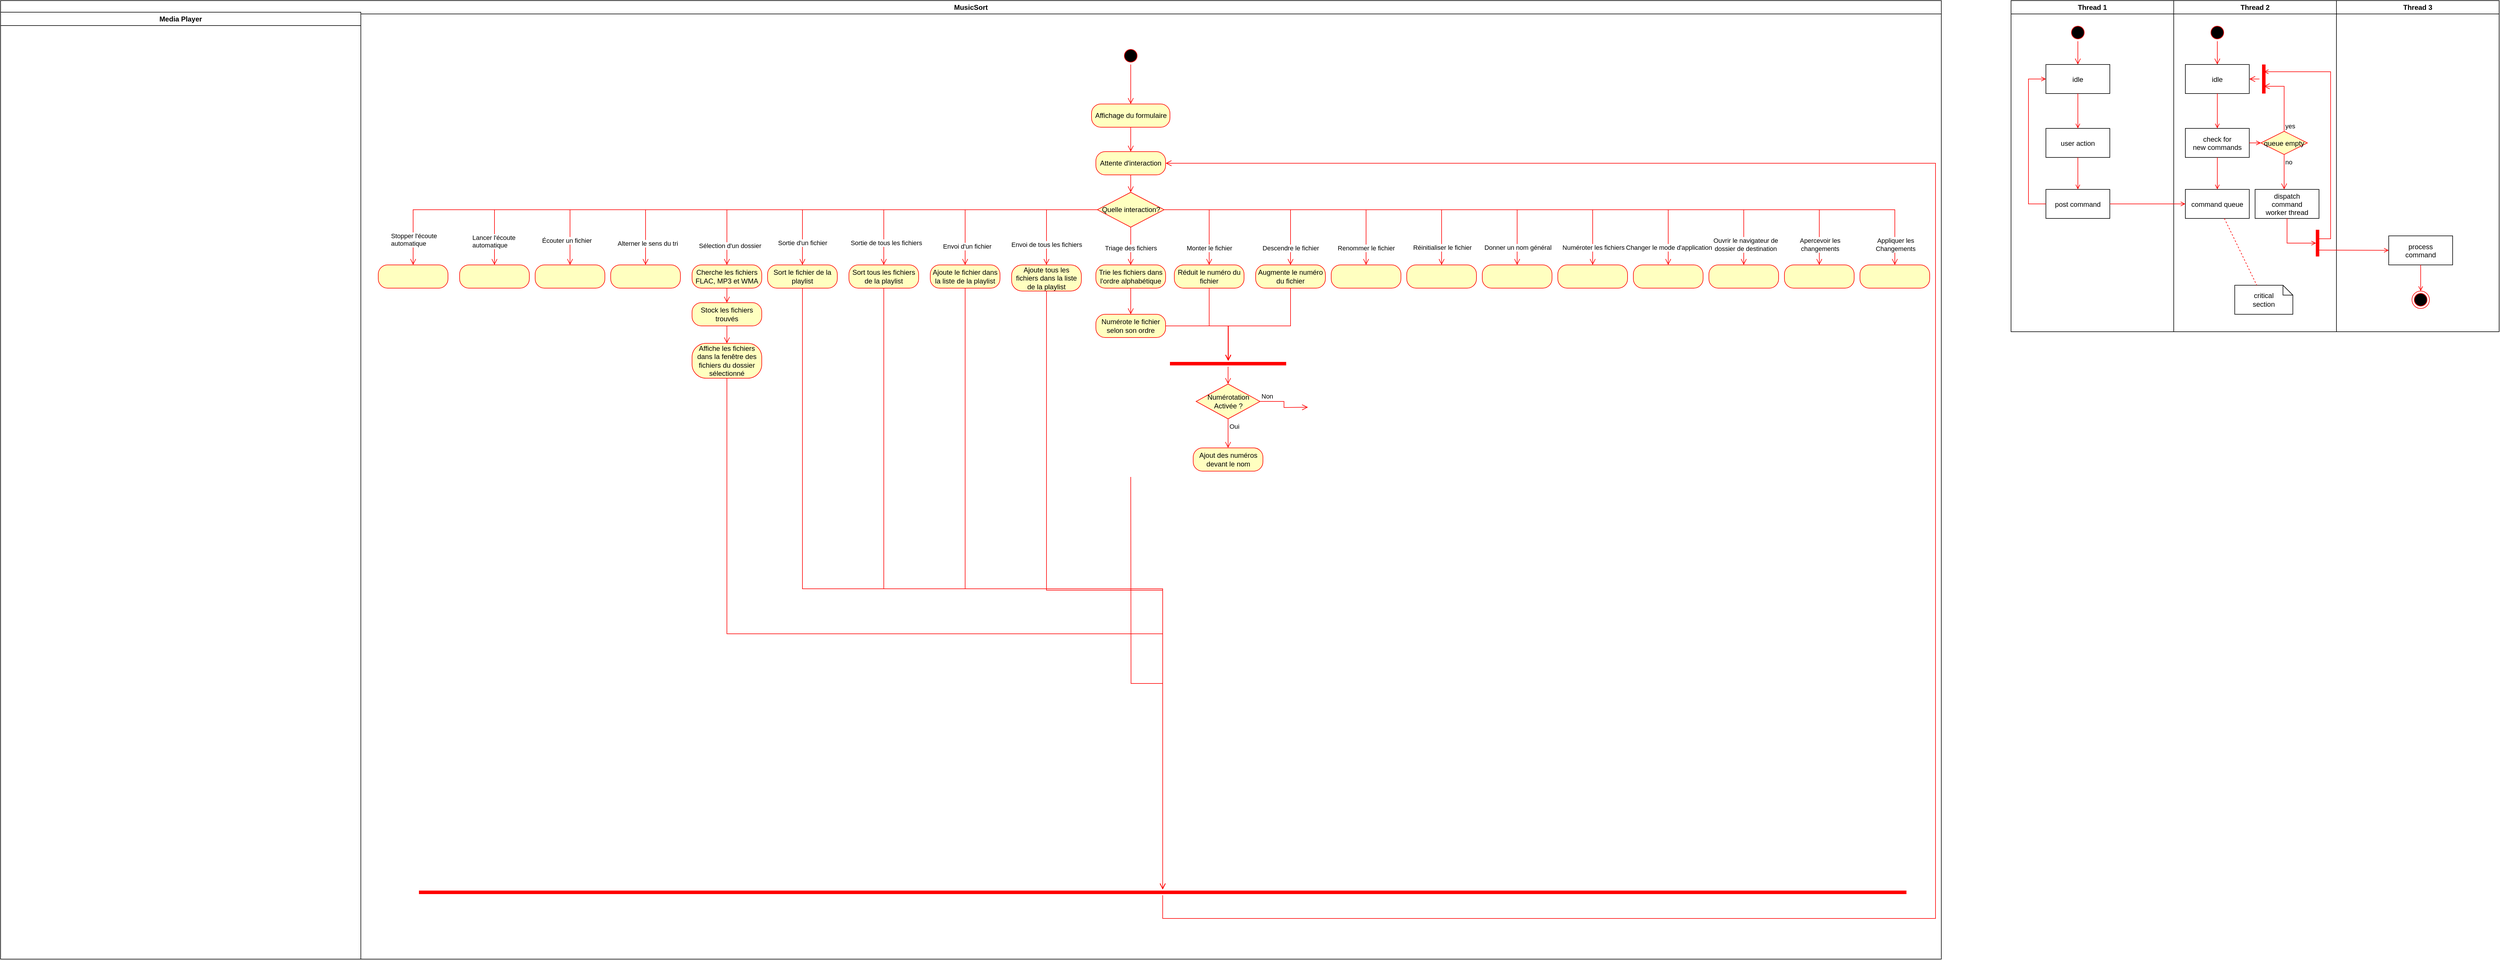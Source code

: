 <mxfile version="24.3.1" type="device">
  <diagram name="Page-1" id="e7e014a7-5840-1c2e-5031-d8a46d1fe8dd">
    <mxGraphModel dx="4840" dy="1220" grid="1" gridSize="10" guides="1" tooltips="1" connect="1" arrows="1" fold="1" page="1" pageScale="1" pageWidth="1169" pageHeight="826" background="none" math="0" shadow="0">
      <root>
        <mxCell id="0" />
        <mxCell id="1" parent="0" />
        <mxCell id="2" value="Thread 1" style="swimlane;whiteSpace=wrap" parent="1" vertex="1">
          <mxGeometry x="1180" y="150" width="280" height="570" as="geometry" />
        </mxCell>
        <mxCell id="5" value="" style="ellipse;shape=startState;fillColor=#000000;strokeColor=#ff0000;" parent="2" vertex="1">
          <mxGeometry x="100" y="40" width="30" height="30" as="geometry" />
        </mxCell>
        <mxCell id="6" value="" style="edgeStyle=elbowEdgeStyle;elbow=horizontal;verticalAlign=bottom;endArrow=open;endSize=8;strokeColor=#FF0000;endFill=1;rounded=0" parent="2" source="5" target="7" edge="1">
          <mxGeometry x="100" y="40" as="geometry">
            <mxPoint x="115" y="110" as="targetPoint" />
          </mxGeometry>
        </mxCell>
        <mxCell id="7" value="idle" style="" parent="2" vertex="1">
          <mxGeometry x="60" y="110" width="110" height="50" as="geometry" />
        </mxCell>
        <mxCell id="8" value="user action" style="" parent="2" vertex="1">
          <mxGeometry x="60" y="220" width="110" height="50" as="geometry" />
        </mxCell>
        <mxCell id="9" value="" style="endArrow=open;strokeColor=#FF0000;endFill=1;rounded=0" parent="2" source="7" target="8" edge="1">
          <mxGeometry relative="1" as="geometry" />
        </mxCell>
        <mxCell id="10" value="post command" style="" parent="2" vertex="1">
          <mxGeometry x="60" y="325" width="110" height="50" as="geometry" />
        </mxCell>
        <mxCell id="11" value="" style="endArrow=open;strokeColor=#FF0000;endFill=1;rounded=0" parent="2" source="8" target="10" edge="1">
          <mxGeometry relative="1" as="geometry" />
        </mxCell>
        <mxCell id="12" value="" style="edgeStyle=elbowEdgeStyle;elbow=horizontal;strokeColor=#FF0000;endArrow=open;endFill=1;rounded=0" parent="2" source="10" target="7" edge="1">
          <mxGeometry width="100" height="100" relative="1" as="geometry">
            <mxPoint x="160" y="290" as="sourcePoint" />
            <mxPoint x="260" y="190" as="targetPoint" />
            <Array as="points">
              <mxPoint x="30" y="250" />
            </Array>
          </mxGeometry>
        </mxCell>
        <mxCell id="3" value="Thread 2" style="swimlane;whiteSpace=wrap" parent="1" vertex="1">
          <mxGeometry x="1460" y="150" width="280" height="570" as="geometry" />
        </mxCell>
        <mxCell id="13" value="" style="ellipse;shape=startState;fillColor=#000000;strokeColor=#ff0000;" parent="3" vertex="1">
          <mxGeometry x="60" y="40" width="30" height="30" as="geometry" />
        </mxCell>
        <mxCell id="14" value="" style="edgeStyle=elbowEdgeStyle;elbow=horizontal;verticalAlign=bottom;endArrow=open;endSize=8;strokeColor=#FF0000;endFill=1;rounded=0" parent="3" source="13" target="15" edge="1">
          <mxGeometry x="40" y="20" as="geometry">
            <mxPoint x="55" y="90" as="targetPoint" />
          </mxGeometry>
        </mxCell>
        <mxCell id="15" value="idle" style="" parent="3" vertex="1">
          <mxGeometry x="20" y="110" width="110" height="50" as="geometry" />
        </mxCell>
        <mxCell id="16" value="check for &#xa;new commands" style="" parent="3" vertex="1">
          <mxGeometry x="20" y="220" width="110" height="50" as="geometry" />
        </mxCell>
        <mxCell id="17" value="" style="endArrow=open;strokeColor=#FF0000;endFill=1;rounded=0" parent="3" source="15" target="16" edge="1">
          <mxGeometry relative="1" as="geometry" />
        </mxCell>
        <mxCell id="18" value="command queue" style="" parent="3" vertex="1">
          <mxGeometry x="20" y="325" width="110" height="50" as="geometry" />
        </mxCell>
        <mxCell id="19" value="" style="endArrow=open;strokeColor=#FF0000;endFill=1;rounded=0" parent="3" source="16" target="18" edge="1">
          <mxGeometry relative="1" as="geometry" />
        </mxCell>
        <mxCell id="21" value="queue empty" style="rhombus;fillColor=#ffffc0;strokeColor=#ff0000;" parent="3" vertex="1">
          <mxGeometry x="150" y="225" width="80" height="40" as="geometry" />
        </mxCell>
        <mxCell id="22" value="yes" style="edgeStyle=elbowEdgeStyle;elbow=horizontal;align=left;verticalAlign=bottom;endArrow=open;endSize=8;strokeColor=#FF0000;exitX=0.5;exitY=0;endFill=1;rounded=0;entryX=0.75;entryY=0.5;entryPerimeter=0" parent="3" source="21" target="25" edge="1">
          <mxGeometry x="-1" relative="1" as="geometry">
            <mxPoint x="160" y="150" as="targetPoint" />
            <Array as="points">
              <mxPoint x="190" y="180" />
            </Array>
          </mxGeometry>
        </mxCell>
        <mxCell id="23" value="no" style="edgeStyle=elbowEdgeStyle;elbow=horizontal;align=left;verticalAlign=top;endArrow=open;endSize=8;strokeColor=#FF0000;endFill=1;rounded=0" parent="3" source="21" target="30" edge="1">
          <mxGeometry x="-1" relative="1" as="geometry">
            <mxPoint x="190" y="305" as="targetPoint" />
          </mxGeometry>
        </mxCell>
        <mxCell id="24" value="" style="endArrow=open;strokeColor=#FF0000;endFill=1;rounded=0" parent="3" source="16" target="21" edge="1">
          <mxGeometry relative="1" as="geometry" />
        </mxCell>
        <mxCell id="25" value="" style="shape=line;strokeWidth=6;strokeColor=#ff0000;rotation=90" parent="3" vertex="1">
          <mxGeometry x="130" y="127.5" width="50" height="15" as="geometry" />
        </mxCell>
        <mxCell id="26" value="" style="edgeStyle=elbowEdgeStyle;elbow=horizontal;verticalAlign=bottom;endArrow=open;endSize=8;strokeColor=#FF0000;endFill=1;rounded=0" parent="3" source="25" target="15" edge="1">
          <mxGeometry x="130" y="90" as="geometry">
            <mxPoint x="230" y="140" as="targetPoint" />
          </mxGeometry>
        </mxCell>
        <mxCell id="30" value="dispatch&#xa;command&#xa;worker thread" style="" parent="3" vertex="1">
          <mxGeometry x="140" y="325" width="110" height="50" as="geometry" />
        </mxCell>
        <mxCell id="31" value="critical&#xa;section" style="shape=note;whiteSpace=wrap;size=17" parent="3" vertex="1">
          <mxGeometry x="105" y="490" width="100" height="50" as="geometry" />
        </mxCell>
        <mxCell id="32" value="" style="endArrow=none;strokeColor=#FF0000;endFill=0;rounded=0;dashed=1" parent="3" source="18" target="31" edge="1">
          <mxGeometry relative="1" as="geometry" />
        </mxCell>
        <mxCell id="34" value="" style="whiteSpace=wrap;strokeColor=#FF0000;fillColor=#FF0000" parent="3" vertex="1">
          <mxGeometry x="245" y="395" width="5" height="45" as="geometry" />
        </mxCell>
        <mxCell id="41" value="" style="edgeStyle=elbowEdgeStyle;elbow=horizontal;entryX=0;entryY=0.5;strokeColor=#FF0000;endArrow=open;endFill=1;rounded=0" parent="3" source="30" target="34" edge="1">
          <mxGeometry width="100" height="100" relative="1" as="geometry">
            <mxPoint x="60" y="480" as="sourcePoint" />
            <mxPoint x="160" y="380" as="targetPoint" />
            <Array as="points">
              <mxPoint x="195" y="400" />
            </Array>
          </mxGeometry>
        </mxCell>
        <mxCell id="4" value="Thread 3" style="swimlane;whiteSpace=wrap" parent="1" vertex="1">
          <mxGeometry x="1740" y="150" width="280" height="570" as="geometry" />
        </mxCell>
        <mxCell id="33" value="process&#xa;command" style="" parent="4" vertex="1">
          <mxGeometry x="90" y="405" width="110" height="50" as="geometry" />
        </mxCell>
        <mxCell id="35" value="" style="edgeStyle=elbowEdgeStyle;elbow=horizontal;strokeColor=#FF0000;endArrow=open;endFill=1;rounded=0;entryX=0.25;entryY=0.5;entryPerimeter=0" parent="4" target="25" edge="1">
          <mxGeometry width="100" height="100" relative="1" as="geometry">
            <mxPoint x="-30" y="410" as="sourcePoint" />
            <mxPoint x="-120" y="120" as="targetPoint" />
            <Array as="points">
              <mxPoint x="-10" y="135" />
            </Array>
          </mxGeometry>
        </mxCell>
        <mxCell id="37" value="" style="edgeStyle=none;strokeColor=#FF0000;endArrow=open;endFill=1;rounded=0" parent="4" target="33" edge="1">
          <mxGeometry width="100" height="100" relative="1" as="geometry">
            <mxPoint x="-30" y="429.5" as="sourcePoint" />
            <mxPoint x="90" y="429.5" as="targetPoint" />
          </mxGeometry>
        </mxCell>
        <mxCell id="38" value="" style="ellipse;shape=endState;fillColor=#000000;strokeColor=#ff0000" parent="4" vertex="1">
          <mxGeometry x="130" y="500" width="30" height="30" as="geometry" />
        </mxCell>
        <mxCell id="39" value="" style="endArrow=open;strokeColor=#FF0000;endFill=1;rounded=0" parent="4" source="33" target="38" edge="1">
          <mxGeometry relative="1" as="geometry" />
        </mxCell>
        <mxCell id="20" value="" style="endArrow=open;strokeColor=#FF0000;endFill=1;rounded=0" parent="1" source="10" target="18" edge="1">
          <mxGeometry relative="1" as="geometry" />
        </mxCell>
        <mxCell id="PYUmpYUv4_E2ZVU_wRD6-41" value="MusicSort" style="swimlane;whiteSpace=wrap;html=1;" vertex="1" parent="1">
          <mxGeometry x="-2280" y="150" width="3340" height="1650" as="geometry" />
        </mxCell>
        <mxCell id="PYUmpYUv4_E2ZVU_wRD6-48" value="" style="ellipse;html=1;shape=startState;fillColor=#000000;strokeColor=#ff0000;" vertex="1" parent="PYUmpYUv4_E2ZVU_wRD6-41">
          <mxGeometry x="1930" y="80" width="30" height="30" as="geometry" />
        </mxCell>
        <mxCell id="PYUmpYUv4_E2ZVU_wRD6-49" value="" style="edgeStyle=orthogonalEdgeStyle;html=1;verticalAlign=bottom;endArrow=open;endSize=8;strokeColor=#ff0000;rounded=0;" edge="1" source="PYUmpYUv4_E2ZVU_wRD6-48" parent="PYUmpYUv4_E2ZVU_wRD6-41" target="PYUmpYUv4_E2ZVU_wRD6-50">
          <mxGeometry relative="1" as="geometry">
            <mxPoint x="1905" y="193" as="targetPoint" />
          </mxGeometry>
        </mxCell>
        <mxCell id="PYUmpYUv4_E2ZVU_wRD6-50" value="&lt;span style=&quot;text-wrap: nowrap;&quot;&gt;Affichage du formulaire&lt;/span&gt;" style="rounded=1;whiteSpace=wrap;html=1;arcSize=40;fontColor=#000000;fillColor=#ffffc0;strokeColor=#ff0000;" vertex="1" parent="PYUmpYUv4_E2ZVU_wRD6-41">
          <mxGeometry x="1877.5" y="178" width="135" height="40" as="geometry" />
        </mxCell>
        <mxCell id="PYUmpYUv4_E2ZVU_wRD6-51" value="" style="edgeStyle=orthogonalEdgeStyle;html=1;verticalAlign=bottom;endArrow=open;endSize=8;strokeColor=#ff0000;rounded=0;" edge="1" source="PYUmpYUv4_E2ZVU_wRD6-50" parent="PYUmpYUv4_E2ZVU_wRD6-41" target="PYUmpYUv4_E2ZVU_wRD6-54">
          <mxGeometry relative="1" as="geometry">
            <mxPoint x="1945" y="278" as="targetPoint" />
          </mxGeometry>
        </mxCell>
        <mxCell id="PYUmpYUv4_E2ZVU_wRD6-54" value="Attente d&#39;interaction" style="rounded=1;whiteSpace=wrap;html=1;arcSize=40;fontColor=#000000;fillColor=#ffffc0;strokeColor=#ff0000;" vertex="1" parent="PYUmpYUv4_E2ZVU_wRD6-41">
          <mxGeometry x="1885" y="260" width="120" height="40" as="geometry" />
        </mxCell>
        <mxCell id="PYUmpYUv4_E2ZVU_wRD6-56" value="Cherche les fichiers&lt;div&gt;FLAC, MP3 et WMA&lt;/div&gt;" style="rounded=1;whiteSpace=wrap;html=1;arcSize=40;fontColor=#000000;fillColor=#ffffc0;strokeColor=#ff0000;" vertex="1" parent="PYUmpYUv4_E2ZVU_wRD6-41">
          <mxGeometry x="1190" y="455" width="120" height="40" as="geometry" />
        </mxCell>
        <mxCell id="PYUmpYUv4_E2ZVU_wRD6-57" value="" style="edgeStyle=orthogonalEdgeStyle;html=1;verticalAlign=bottom;endArrow=open;endSize=8;strokeColor=#ff0000;rounded=0;" edge="1" source="PYUmpYUv4_E2ZVU_wRD6-56" parent="PYUmpYUv4_E2ZVU_wRD6-41" target="PYUmpYUv4_E2ZVU_wRD6-121">
          <mxGeometry relative="1" as="geometry">
            <mxPoint x="1250" y="555" as="targetPoint" />
          </mxGeometry>
        </mxCell>
        <mxCell id="PYUmpYUv4_E2ZVU_wRD6-58" value="Ajoute le fichier dans la liste de la playlist" style="rounded=1;whiteSpace=wrap;html=1;arcSize=40;fontColor=#000000;fillColor=#ffffc0;strokeColor=#ff0000;" vertex="1" parent="PYUmpYUv4_E2ZVU_wRD6-41">
          <mxGeometry x="1600" y="455" width="120" height="40" as="geometry" />
        </mxCell>
        <mxCell id="PYUmpYUv4_E2ZVU_wRD6-59" value="" style="edgeStyle=orthogonalEdgeStyle;html=1;verticalAlign=bottom;endArrow=open;endSize=8;strokeColor=#ff0000;rounded=0;" edge="1" source="PYUmpYUv4_E2ZVU_wRD6-58" parent="PYUmpYUv4_E2ZVU_wRD6-41" target="PYUmpYUv4_E2ZVU_wRD6-119">
          <mxGeometry relative="1" as="geometry">
            <mxPoint x="1390" y="555" as="targetPoint" />
          </mxGeometry>
        </mxCell>
        <mxCell id="PYUmpYUv4_E2ZVU_wRD6-61" value="Ajoute tous les fichiers dans la liste de la playlist" style="rounded=1;whiteSpace=wrap;html=1;arcSize=40;fontColor=#000000;fillColor=#ffffc0;strokeColor=#ff0000;" vertex="1" parent="PYUmpYUv4_E2ZVU_wRD6-41">
          <mxGeometry x="1740" y="455" width="120" height="45" as="geometry" />
        </mxCell>
        <mxCell id="PYUmpYUv4_E2ZVU_wRD6-62" value="Quelle interaction?" style="rhombus;whiteSpace=wrap;html=1;fontColor=#000000;fillColor=#ffffc0;strokeColor=#ff0000;" vertex="1" parent="PYUmpYUv4_E2ZVU_wRD6-41">
          <mxGeometry x="1887.5" y="330" width="115" height="60" as="geometry" />
        </mxCell>
        <mxCell id="PYUmpYUv4_E2ZVU_wRD6-63" value="Sélection d&#39;un dossier" style="edgeStyle=orthogonalEdgeStyle;html=1;align=left;verticalAlign=bottom;endArrow=open;endSize=8;strokeColor=#ff0000;rounded=0;" edge="1" source="PYUmpYUv4_E2ZVU_wRD6-62" parent="PYUmpYUv4_E2ZVU_wRD6-41" target="PYUmpYUv4_E2ZVU_wRD6-56">
          <mxGeometry x="0.932" y="-50" relative="1" as="geometry">
            <mxPoint x="2080" y="333" as="targetPoint" />
            <mxPoint y="1" as="offset" />
          </mxGeometry>
        </mxCell>
        <mxCell id="PYUmpYUv4_E2ZVU_wRD6-64" value="" style="edgeStyle=orthogonalEdgeStyle;html=1;align=left;verticalAlign=top;endArrow=open;endSize=8;strokeColor=#ff0000;rounded=0;" edge="1" source="PYUmpYUv4_E2ZVU_wRD6-62" parent="PYUmpYUv4_E2ZVU_wRD6-41" target="PYUmpYUv4_E2ZVU_wRD6-69">
          <mxGeometry x="-1" relative="1" as="geometry">
            <mxPoint x="1945" y="460" as="targetPoint" />
          </mxGeometry>
        </mxCell>
        <mxCell id="PYUmpYUv4_E2ZVU_wRD6-70" value="Sortie d&#39;un fichier" style="edgeLabel;html=1;align=center;verticalAlign=middle;resizable=0;points=[];" vertex="1" connectable="0" parent="PYUmpYUv4_E2ZVU_wRD6-64">
          <mxGeometry x="0.577" y="-1" relative="1" as="geometry">
            <mxPoint x="-33" y="58" as="offset" />
          </mxGeometry>
        </mxCell>
        <mxCell id="PYUmpYUv4_E2ZVU_wRD6-65" value="" style="edgeStyle=orthogonalEdgeStyle;html=1;verticalAlign=bottom;endArrow=open;endSize=8;strokeColor=#ff0000;rounded=0;" edge="1" parent="PYUmpYUv4_E2ZVU_wRD6-41" source="PYUmpYUv4_E2ZVU_wRD6-54" target="PYUmpYUv4_E2ZVU_wRD6-62">
          <mxGeometry relative="1" as="geometry">
            <mxPoint x="1400" y="465" as="targetPoint" />
            <mxPoint x="1895" y="290" as="sourcePoint" />
          </mxGeometry>
        </mxCell>
        <mxCell id="PYUmpYUv4_E2ZVU_wRD6-66" value="Envoi d&#39;un fichier" style="edgeStyle=orthogonalEdgeStyle;html=1;align=left;verticalAlign=top;endArrow=open;endSize=8;strokeColor=#ff0000;rounded=0;" edge="1" parent="PYUmpYUv4_E2ZVU_wRD6-41" source="PYUmpYUv4_E2ZVU_wRD6-62" target="PYUmpYUv4_E2ZVU_wRD6-58">
          <mxGeometry x="0.721" y="-40" relative="1" as="geometry">
            <mxPoint x="1890" y="500" as="targetPoint" />
            <mxPoint x="1955" y="400" as="sourcePoint" />
            <mxPoint as="offset" />
          </mxGeometry>
        </mxCell>
        <mxCell id="PYUmpYUv4_E2ZVU_wRD6-67" value="" style="edgeStyle=orthogonalEdgeStyle;html=1;align=left;verticalAlign=top;endArrow=open;endSize=8;strokeColor=#ff0000;rounded=0;" edge="1" parent="PYUmpYUv4_E2ZVU_wRD6-41" source="PYUmpYUv4_E2ZVU_wRD6-62" target="PYUmpYUv4_E2ZVU_wRD6-61">
          <mxGeometry x="-1" relative="1" as="geometry">
            <mxPoint x="1955" y="470" as="targetPoint" />
            <mxPoint x="1955" y="400" as="sourcePoint" />
          </mxGeometry>
        </mxCell>
        <mxCell id="PYUmpYUv4_E2ZVU_wRD6-68" value="Envoi de tous les fichiers" style="edgeLabel;html=1;align=center;verticalAlign=middle;resizable=0;points=[];" vertex="1" connectable="0" parent="PYUmpYUv4_E2ZVU_wRD6-67">
          <mxGeometry x="0.715" y="-2" relative="1" as="geometry">
            <mxPoint x="2" y="-9" as="offset" />
          </mxGeometry>
        </mxCell>
        <mxCell id="PYUmpYUv4_E2ZVU_wRD6-69" value="Sort le fichier de la playlist" style="rounded=1;whiteSpace=wrap;html=1;arcSize=40;fontColor=#000000;fillColor=#ffffc0;strokeColor=#ff0000;" vertex="1" parent="PYUmpYUv4_E2ZVU_wRD6-41">
          <mxGeometry x="1320" y="455" width="120" height="40" as="geometry" />
        </mxCell>
        <mxCell id="PYUmpYUv4_E2ZVU_wRD6-74" value="Sort tous les fichiers de la playlist" style="rounded=1;whiteSpace=wrap;html=1;arcSize=40;fontColor=#000000;fillColor=#ffffc0;strokeColor=#ff0000;" vertex="1" parent="PYUmpYUv4_E2ZVU_wRD6-41">
          <mxGeometry x="1460" y="455" width="120" height="40" as="geometry" />
        </mxCell>
        <mxCell id="PYUmpYUv4_E2ZVU_wRD6-75" value="" style="edgeStyle=orthogonalEdgeStyle;html=1;align=left;verticalAlign=top;endArrow=open;endSize=8;strokeColor=#ff0000;rounded=0;" edge="1" parent="PYUmpYUv4_E2ZVU_wRD6-41" source="PYUmpYUv4_E2ZVU_wRD6-62" target="PYUmpYUv4_E2ZVU_wRD6-74">
          <mxGeometry x="-1" relative="1" as="geometry">
            <mxPoint x="1690" y="465" as="targetPoint" />
            <mxPoint x="1898" y="370" as="sourcePoint" />
          </mxGeometry>
        </mxCell>
        <mxCell id="PYUmpYUv4_E2ZVU_wRD6-76" value="Sortie de tous les fichiers" style="edgeLabel;html=1;align=center;verticalAlign=middle;resizable=0;points=[];" vertex="1" connectable="0" parent="PYUmpYUv4_E2ZVU_wRD6-75">
          <mxGeometry x="0.577" y="-1" relative="1" as="geometry">
            <mxPoint x="1" y="58" as="offset" />
          </mxGeometry>
        </mxCell>
        <mxCell id="PYUmpYUv4_E2ZVU_wRD6-77" value="Trie les fichiers dans l&#39;ordre alphabétique" style="rounded=1;whiteSpace=wrap;html=1;arcSize=40;fontColor=#000000;fillColor=#ffffc0;strokeColor=#ff0000;" vertex="1" parent="PYUmpYUv4_E2ZVU_wRD6-41">
          <mxGeometry x="1885" y="455" width="120" height="40" as="geometry" />
        </mxCell>
        <mxCell id="PYUmpYUv4_E2ZVU_wRD6-78" value="" style="edgeStyle=orthogonalEdgeStyle;html=1;align=left;verticalAlign=top;endArrow=open;endSize=8;strokeColor=#ff0000;rounded=0;" edge="1" parent="PYUmpYUv4_E2ZVU_wRD6-41" source="PYUmpYUv4_E2ZVU_wRD6-62" target="PYUmpYUv4_E2ZVU_wRD6-77">
          <mxGeometry x="-1" relative="1" as="geometry">
            <mxPoint x="1828" y="465" as="targetPoint" />
            <mxPoint x="1898" y="370" as="sourcePoint" />
          </mxGeometry>
        </mxCell>
        <mxCell id="PYUmpYUv4_E2ZVU_wRD6-79" value="Triage des fichiers" style="edgeLabel;html=1;align=center;verticalAlign=middle;resizable=0;points=[];" vertex="1" connectable="0" parent="PYUmpYUv4_E2ZVU_wRD6-78">
          <mxGeometry x="0.577" y="-1" relative="1" as="geometry">
            <mxPoint x="1" y="-16" as="offset" />
          </mxGeometry>
        </mxCell>
        <mxCell id="PYUmpYUv4_E2ZVU_wRD6-80" value="Réduit le numéro du fichier" style="rounded=1;whiteSpace=wrap;html=1;arcSize=40;fontColor=#000000;fillColor=#ffffc0;strokeColor=#ff0000;" vertex="1" parent="PYUmpYUv4_E2ZVU_wRD6-41">
          <mxGeometry x="2020" y="455" width="120" height="40" as="geometry" />
        </mxCell>
        <mxCell id="PYUmpYUv4_E2ZVU_wRD6-81" value="" style="edgeStyle=orthogonalEdgeStyle;html=1;align=left;verticalAlign=top;endArrow=open;endSize=8;strokeColor=#ff0000;rounded=0;" edge="1" parent="PYUmpYUv4_E2ZVU_wRD6-41" source="PYUmpYUv4_E2ZVU_wRD6-62" target="PYUmpYUv4_E2ZVU_wRD6-80">
          <mxGeometry x="-1" relative="1" as="geometry">
            <mxPoint x="1955" y="465" as="targetPoint" />
            <mxPoint x="1955" y="400" as="sourcePoint" />
          </mxGeometry>
        </mxCell>
        <mxCell id="PYUmpYUv4_E2ZVU_wRD6-82" value="Monter le fichier" style="edgeLabel;html=1;align=center;verticalAlign=middle;resizable=0;points=[];" vertex="1" connectable="0" parent="PYUmpYUv4_E2ZVU_wRD6-81">
          <mxGeometry x="0.577" y="-1" relative="1" as="geometry">
            <mxPoint x="1" y="7" as="offset" />
          </mxGeometry>
        </mxCell>
        <mxCell id="PYUmpYUv4_E2ZVU_wRD6-83" value="Augmente le numéro du fichier" style="rounded=1;whiteSpace=wrap;html=1;arcSize=40;fontColor=#000000;fillColor=#ffffc0;strokeColor=#ff0000;" vertex="1" parent="PYUmpYUv4_E2ZVU_wRD6-41">
          <mxGeometry x="2160" y="455" width="120" height="40" as="geometry" />
        </mxCell>
        <mxCell id="PYUmpYUv4_E2ZVU_wRD6-84" value="" style="edgeStyle=orthogonalEdgeStyle;html=1;align=left;verticalAlign=top;endArrow=open;endSize=8;strokeColor=#ff0000;rounded=0;" edge="1" parent="PYUmpYUv4_E2ZVU_wRD6-41" source="PYUmpYUv4_E2ZVU_wRD6-62" target="PYUmpYUv4_E2ZVU_wRD6-83">
          <mxGeometry x="-1" relative="1" as="geometry">
            <mxPoint x="2090" y="465" as="targetPoint" />
            <mxPoint x="2013" y="370" as="sourcePoint" />
          </mxGeometry>
        </mxCell>
        <mxCell id="PYUmpYUv4_E2ZVU_wRD6-85" value="Descendre le fichier" style="edgeLabel;html=1;align=center;verticalAlign=middle;resizable=0;points=[];" vertex="1" connectable="0" parent="PYUmpYUv4_E2ZVU_wRD6-84">
          <mxGeometry x="0.577" y="-1" relative="1" as="geometry">
            <mxPoint x="1" y="37" as="offset" />
          </mxGeometry>
        </mxCell>
        <mxCell id="PYUmpYUv4_E2ZVU_wRD6-86" value="" style="rounded=1;whiteSpace=wrap;html=1;arcSize=40;fontColor=#000000;fillColor=#ffffc0;strokeColor=#ff0000;" vertex="1" parent="PYUmpYUv4_E2ZVU_wRD6-41">
          <mxGeometry x="2290" y="455" width="120" height="40" as="geometry" />
        </mxCell>
        <mxCell id="PYUmpYUv4_E2ZVU_wRD6-87" value="" style="edgeStyle=orthogonalEdgeStyle;html=1;align=left;verticalAlign=top;endArrow=open;endSize=8;strokeColor=#ff0000;rounded=0;" edge="1" parent="PYUmpYUv4_E2ZVU_wRD6-41" source="PYUmpYUv4_E2ZVU_wRD6-62" target="PYUmpYUv4_E2ZVU_wRD6-86">
          <mxGeometry x="-1" relative="1" as="geometry">
            <mxPoint x="2230" y="465" as="targetPoint" />
            <mxPoint x="2013" y="370" as="sourcePoint" />
          </mxGeometry>
        </mxCell>
        <mxCell id="PYUmpYUv4_E2ZVU_wRD6-88" value="Renommer le fichier" style="edgeLabel;html=1;align=center;verticalAlign=middle;resizable=0;points=[];" vertex="1" connectable="0" parent="PYUmpYUv4_E2ZVU_wRD6-87">
          <mxGeometry x="0.577" y="-1" relative="1" as="geometry">
            <mxPoint x="1" y="64" as="offset" />
          </mxGeometry>
        </mxCell>
        <mxCell id="PYUmpYUv4_E2ZVU_wRD6-89" value="" style="rounded=1;whiteSpace=wrap;html=1;arcSize=40;fontColor=#000000;fillColor=#ffffc0;strokeColor=#ff0000;" vertex="1" parent="PYUmpYUv4_E2ZVU_wRD6-41">
          <mxGeometry x="2420" y="455" width="120" height="40" as="geometry" />
        </mxCell>
        <mxCell id="PYUmpYUv4_E2ZVU_wRD6-90" value="" style="edgeStyle=orthogonalEdgeStyle;html=1;align=left;verticalAlign=top;endArrow=open;endSize=8;strokeColor=#ff0000;rounded=0;" edge="1" parent="PYUmpYUv4_E2ZVU_wRD6-41" source="PYUmpYUv4_E2ZVU_wRD6-62" target="PYUmpYUv4_E2ZVU_wRD6-89">
          <mxGeometry x="-1" relative="1" as="geometry">
            <mxPoint x="2360" y="465" as="targetPoint" />
            <mxPoint x="2013" y="370" as="sourcePoint" />
          </mxGeometry>
        </mxCell>
        <mxCell id="PYUmpYUv4_E2ZVU_wRD6-91" value="Réinitialiser le fichier" style="edgeLabel;html=1;align=center;verticalAlign=middle;resizable=0;points=[];" vertex="1" connectable="0" parent="PYUmpYUv4_E2ZVU_wRD6-90">
          <mxGeometry x="0.577" y="-1" relative="1" as="geometry">
            <mxPoint x="27" y="64" as="offset" />
          </mxGeometry>
        </mxCell>
        <mxCell id="PYUmpYUv4_E2ZVU_wRD6-92" value="" style="rounded=1;whiteSpace=wrap;html=1;arcSize=40;fontColor=#000000;fillColor=#ffffc0;strokeColor=#ff0000;" vertex="1" parent="PYUmpYUv4_E2ZVU_wRD6-41">
          <mxGeometry x="2550" y="455" width="120" height="40" as="geometry" />
        </mxCell>
        <mxCell id="PYUmpYUv4_E2ZVU_wRD6-93" value="" style="edgeStyle=orthogonalEdgeStyle;html=1;align=left;verticalAlign=top;endArrow=open;endSize=8;strokeColor=#ff0000;rounded=0;" edge="1" parent="PYUmpYUv4_E2ZVU_wRD6-41" source="PYUmpYUv4_E2ZVU_wRD6-62" target="PYUmpYUv4_E2ZVU_wRD6-92">
          <mxGeometry x="-1" relative="1" as="geometry">
            <mxPoint x="2490" y="465" as="targetPoint" />
            <mxPoint x="2013" y="370" as="sourcePoint" />
          </mxGeometry>
        </mxCell>
        <mxCell id="PYUmpYUv4_E2ZVU_wRD6-94" value="Donner un nom général" style="edgeLabel;html=1;align=center;verticalAlign=middle;resizable=0;points=[];" vertex="1" connectable="0" parent="PYUmpYUv4_E2ZVU_wRD6-93">
          <mxGeometry x="0.577" y="-1" relative="1" as="geometry">
            <mxPoint x="54" y="64" as="offset" />
          </mxGeometry>
        </mxCell>
        <mxCell id="PYUmpYUv4_E2ZVU_wRD6-95" value="" style="rounded=1;whiteSpace=wrap;html=1;arcSize=40;fontColor=#000000;fillColor=#ffffc0;strokeColor=#ff0000;" vertex="1" parent="PYUmpYUv4_E2ZVU_wRD6-41">
          <mxGeometry x="2680" y="455" width="120" height="40" as="geometry" />
        </mxCell>
        <mxCell id="PYUmpYUv4_E2ZVU_wRD6-96" value="" style="edgeStyle=orthogonalEdgeStyle;html=1;align=left;verticalAlign=top;endArrow=open;endSize=8;strokeColor=#ff0000;rounded=0;" edge="1" parent="PYUmpYUv4_E2ZVU_wRD6-41" source="PYUmpYUv4_E2ZVU_wRD6-62" target="PYUmpYUv4_E2ZVU_wRD6-95">
          <mxGeometry x="-1" relative="1" as="geometry">
            <mxPoint x="2620" y="465" as="targetPoint" />
            <mxPoint x="2013" y="370" as="sourcePoint" />
          </mxGeometry>
        </mxCell>
        <mxCell id="PYUmpYUv4_E2ZVU_wRD6-97" value="Numéroter les fichiers" style="edgeLabel;html=1;align=center;verticalAlign=middle;resizable=0;points=[];" vertex="1" connectable="0" parent="PYUmpYUv4_E2ZVU_wRD6-96">
          <mxGeometry x="0.577" y="-1" relative="1" as="geometry">
            <mxPoint x="82" y="64" as="offset" />
          </mxGeometry>
        </mxCell>
        <mxCell id="PYUmpYUv4_E2ZVU_wRD6-100" value="" style="rounded=1;whiteSpace=wrap;html=1;arcSize=40;fontColor=#000000;fillColor=#ffffc0;strokeColor=#ff0000;" vertex="1" parent="PYUmpYUv4_E2ZVU_wRD6-41">
          <mxGeometry x="2810" y="455" width="120" height="40" as="geometry" />
        </mxCell>
        <mxCell id="PYUmpYUv4_E2ZVU_wRD6-98" value="" style="edgeStyle=orthogonalEdgeStyle;html=1;align=left;verticalAlign=top;endArrow=open;endSize=8;strokeColor=#ff0000;rounded=0;" edge="1" parent="PYUmpYUv4_E2ZVU_wRD6-41" source="PYUmpYUv4_E2ZVU_wRD6-62" target="PYUmpYUv4_E2ZVU_wRD6-100">
          <mxGeometry x="-1" relative="1" as="geometry">
            <mxPoint x="2750" y="465" as="targetPoint" />
            <mxPoint x="2013" y="370" as="sourcePoint" />
          </mxGeometry>
        </mxCell>
        <mxCell id="PYUmpYUv4_E2ZVU_wRD6-99" value="Changer le mode d&#39;application" style="edgeLabel;html=1;align=center;verticalAlign=middle;resizable=0;points=[];" vertex="1" connectable="0" parent="PYUmpYUv4_E2ZVU_wRD6-98">
          <mxGeometry x="0.577" y="-1" relative="1" as="geometry">
            <mxPoint x="109" y="64" as="offset" />
          </mxGeometry>
        </mxCell>
        <mxCell id="PYUmpYUv4_E2ZVU_wRD6-101" value="" style="rounded=1;whiteSpace=wrap;html=1;arcSize=40;fontColor=#000000;fillColor=#ffffc0;strokeColor=#ff0000;" vertex="1" parent="PYUmpYUv4_E2ZVU_wRD6-41">
          <mxGeometry x="2940" y="455" width="120" height="40" as="geometry" />
        </mxCell>
        <mxCell id="PYUmpYUv4_E2ZVU_wRD6-102" value="" style="edgeStyle=orthogonalEdgeStyle;html=1;align=left;verticalAlign=top;endArrow=open;endSize=8;strokeColor=#ff0000;rounded=0;" edge="1" parent="PYUmpYUv4_E2ZVU_wRD6-41" source="PYUmpYUv4_E2ZVU_wRD6-62" target="PYUmpYUv4_E2ZVU_wRD6-101">
          <mxGeometry x="-1" relative="1" as="geometry">
            <mxPoint x="2880" y="465" as="targetPoint" />
            <mxPoint x="2013" y="370" as="sourcePoint" />
          </mxGeometry>
        </mxCell>
        <mxCell id="PYUmpYUv4_E2ZVU_wRD6-103" value="Ouvrir le navigateur de&lt;br&gt;dossier de destination" style="edgeLabel;html=1;align=center;verticalAlign=middle;resizable=0;points=[];" vertex="1" connectable="0" parent="PYUmpYUv4_E2ZVU_wRD6-102">
          <mxGeometry x="0.577" y="-1" relative="1" as="geometry">
            <mxPoint x="139" y="59" as="offset" />
          </mxGeometry>
        </mxCell>
        <mxCell id="PYUmpYUv4_E2ZVU_wRD6-104" value="" style="rounded=1;whiteSpace=wrap;html=1;arcSize=40;fontColor=#000000;fillColor=#ffffc0;strokeColor=#ff0000;" vertex="1" parent="PYUmpYUv4_E2ZVU_wRD6-41">
          <mxGeometry x="3070" y="455" width="120" height="40" as="geometry" />
        </mxCell>
        <mxCell id="PYUmpYUv4_E2ZVU_wRD6-105" value="" style="rounded=1;whiteSpace=wrap;html=1;arcSize=40;fontColor=#000000;fillColor=#ffffc0;strokeColor=#ff0000;" vertex="1" parent="PYUmpYUv4_E2ZVU_wRD6-41">
          <mxGeometry x="3200" y="455" width="120" height="40" as="geometry" />
        </mxCell>
        <mxCell id="PYUmpYUv4_E2ZVU_wRD6-106" value="" style="edgeStyle=orthogonalEdgeStyle;html=1;align=left;verticalAlign=top;endArrow=open;endSize=8;strokeColor=#ff0000;rounded=0;" edge="1" parent="PYUmpYUv4_E2ZVU_wRD6-41" source="PYUmpYUv4_E2ZVU_wRD6-62" target="PYUmpYUv4_E2ZVU_wRD6-104">
          <mxGeometry x="-1" relative="1" as="geometry">
            <mxPoint x="3010" y="465" as="targetPoint" />
            <mxPoint x="2013" y="370" as="sourcePoint" />
          </mxGeometry>
        </mxCell>
        <mxCell id="PYUmpYUv4_E2ZVU_wRD6-107" value="Apercevoir les&lt;br&gt;changements" style="edgeLabel;html=1;align=center;verticalAlign=middle;resizable=0;points=[];" vertex="1" connectable="0" parent="PYUmpYUv4_E2ZVU_wRD6-106">
          <mxGeometry x="0.577" y="-1" relative="1" as="geometry">
            <mxPoint x="164" y="59" as="offset" />
          </mxGeometry>
        </mxCell>
        <mxCell id="PYUmpYUv4_E2ZVU_wRD6-108" value="" style="edgeStyle=orthogonalEdgeStyle;html=1;align=left;verticalAlign=top;endArrow=open;endSize=8;strokeColor=#ff0000;rounded=0;" edge="1" parent="PYUmpYUv4_E2ZVU_wRD6-41" source="PYUmpYUv4_E2ZVU_wRD6-62" target="PYUmpYUv4_E2ZVU_wRD6-105">
          <mxGeometry x="-1" relative="1" as="geometry">
            <mxPoint x="3140" y="465" as="targetPoint" />
            <mxPoint x="2013" y="370" as="sourcePoint" />
          </mxGeometry>
        </mxCell>
        <mxCell id="PYUmpYUv4_E2ZVU_wRD6-109" value="Appliquer les&lt;br&gt;Changements" style="edgeLabel;html=1;align=center;verticalAlign=middle;resizable=0;points=[];" vertex="1" connectable="0" parent="PYUmpYUv4_E2ZVU_wRD6-108">
          <mxGeometry x="0.577" y="-1" relative="1" as="geometry">
            <mxPoint x="192" y="59" as="offset" />
          </mxGeometry>
        </mxCell>
        <mxCell id="PYUmpYUv4_E2ZVU_wRD6-110" value="" style="rounded=1;whiteSpace=wrap;html=1;arcSize=40;fontColor=#000000;fillColor=#ffffc0;strokeColor=#ff0000;" vertex="1" parent="PYUmpYUv4_E2ZVU_wRD6-41">
          <mxGeometry x="1050" y="455" width="120" height="40" as="geometry" />
        </mxCell>
        <mxCell id="PYUmpYUv4_E2ZVU_wRD6-111" value="Alterner le sens du tri" style="edgeStyle=orthogonalEdgeStyle;html=1;align=left;verticalAlign=bottom;endArrow=open;endSize=8;strokeColor=#ff0000;rounded=0;" edge="1" parent="PYUmpYUv4_E2ZVU_wRD6-41" source="PYUmpYUv4_E2ZVU_wRD6-62" target="PYUmpYUv4_E2ZVU_wRD6-110">
          <mxGeometry x="0.932" y="-50" relative="1" as="geometry">
            <mxPoint x="1260" y="465" as="targetPoint" />
            <mxPoint x="1898" y="370" as="sourcePoint" />
            <mxPoint y="1" as="offset" />
          </mxGeometry>
        </mxCell>
        <mxCell id="PYUmpYUv4_E2ZVU_wRD6-113" value="" style="rounded=1;whiteSpace=wrap;html=1;arcSize=40;fontColor=#000000;fillColor=#ffffc0;strokeColor=#ff0000;" vertex="1" parent="PYUmpYUv4_E2ZVU_wRD6-41">
          <mxGeometry x="920" y="455" width="120" height="40" as="geometry" />
        </mxCell>
        <mxCell id="PYUmpYUv4_E2ZVU_wRD6-112" value="Écouter un fichier" style="edgeStyle=orthogonalEdgeStyle;html=1;align=left;verticalAlign=bottom;endArrow=open;endSize=8;strokeColor=#ff0000;rounded=0;" edge="1" parent="PYUmpYUv4_E2ZVU_wRD6-41" source="PYUmpYUv4_E2ZVU_wRD6-62" target="PYUmpYUv4_E2ZVU_wRD6-113">
          <mxGeometry x="0.932" y="-50" relative="1" as="geometry">
            <mxPoint x="900" y="375" as="targetPoint" />
            <mxPoint x="1678" y="280" as="sourcePoint" />
            <mxPoint y="1" as="offset" />
          </mxGeometry>
        </mxCell>
        <mxCell id="PYUmpYUv4_E2ZVU_wRD6-114" value="" style="rounded=1;whiteSpace=wrap;html=1;arcSize=40;fontColor=#000000;fillColor=#ffffc0;strokeColor=#ff0000;" vertex="1" parent="PYUmpYUv4_E2ZVU_wRD6-41">
          <mxGeometry x="790" y="455" width="120" height="40" as="geometry" />
        </mxCell>
        <mxCell id="PYUmpYUv4_E2ZVU_wRD6-115" value="Lancer l&#39;écoute&amp;nbsp;&lt;div&gt;automatique&lt;/div&gt;" style="edgeStyle=orthogonalEdgeStyle;html=1;align=left;verticalAlign=bottom;endArrow=open;endSize=8;strokeColor=#ff0000;rounded=0;" edge="1" parent="PYUmpYUv4_E2ZVU_wRD6-41" source="PYUmpYUv4_E2ZVU_wRD6-62" target="PYUmpYUv4_E2ZVU_wRD6-114">
          <mxGeometry x="0.956" y="-40" relative="1" as="geometry">
            <mxPoint x="990" y="465" as="targetPoint" />
            <mxPoint x="1898" y="370" as="sourcePoint" />
            <mxPoint as="offset" />
          </mxGeometry>
        </mxCell>
        <mxCell id="PYUmpYUv4_E2ZVU_wRD6-116" value="" style="rounded=1;whiteSpace=wrap;html=1;arcSize=40;fontColor=#000000;fillColor=#ffffc0;strokeColor=#ff0000;" vertex="1" parent="PYUmpYUv4_E2ZVU_wRD6-41">
          <mxGeometry x="650" y="455" width="120" height="40" as="geometry" />
        </mxCell>
        <mxCell id="PYUmpYUv4_E2ZVU_wRD6-117" value="Stopper l&#39;écoute&amp;nbsp;&lt;div&gt;automatique&lt;/div&gt;" style="edgeStyle=orthogonalEdgeStyle;html=1;align=left;verticalAlign=bottom;endArrow=open;endSize=8;strokeColor=#ff0000;rounded=0;" edge="1" parent="PYUmpYUv4_E2ZVU_wRD6-41" source="PYUmpYUv4_E2ZVU_wRD6-62" target="PYUmpYUv4_E2ZVU_wRD6-116">
          <mxGeometry x="0.956" y="-40" relative="1" as="geometry">
            <mxPoint x="860" y="465" as="targetPoint" />
            <mxPoint x="1898" y="370" as="sourcePoint" />
            <mxPoint as="offset" />
          </mxGeometry>
        </mxCell>
        <mxCell id="PYUmpYUv4_E2ZVU_wRD6-118" value="Media Player" style="swimlane;whiteSpace=wrap;html=1;" vertex="1" parent="PYUmpYUv4_E2ZVU_wRD6-41">
          <mxGeometry y="20" width="620" height="1630" as="geometry" />
        </mxCell>
        <mxCell id="PYUmpYUv4_E2ZVU_wRD6-119" value="" style="shape=line;html=1;strokeWidth=6;strokeColor=#ff0000;" vertex="1" parent="PYUmpYUv4_E2ZVU_wRD6-41">
          <mxGeometry x="720" y="1530" width="2560" height="10" as="geometry" />
        </mxCell>
        <mxCell id="PYUmpYUv4_E2ZVU_wRD6-120" value="" style="edgeStyle=orthogonalEdgeStyle;html=1;verticalAlign=bottom;endArrow=open;endSize=8;strokeColor=#ff0000;rounded=0;" edge="1" source="PYUmpYUv4_E2ZVU_wRD6-119" parent="PYUmpYUv4_E2ZVU_wRD6-41" target="PYUmpYUv4_E2ZVU_wRD6-54">
          <mxGeometry relative="1" as="geometry">
            <mxPoint x="2190" y="1080" as="targetPoint" />
            <Array as="points">
              <mxPoint x="2000" y="1580" />
              <mxPoint x="3330" y="1580" />
              <mxPoint x="3330" y="280" />
            </Array>
          </mxGeometry>
        </mxCell>
        <mxCell id="PYUmpYUv4_E2ZVU_wRD6-121" value="Stock les fichiers trouvés" style="rounded=1;whiteSpace=wrap;html=1;arcSize=40;fontColor=#000000;fillColor=#ffffc0;strokeColor=#ff0000;" vertex="1" parent="PYUmpYUv4_E2ZVU_wRD6-41">
          <mxGeometry x="1190" y="520" width="120" height="40" as="geometry" />
        </mxCell>
        <mxCell id="PYUmpYUv4_E2ZVU_wRD6-122" value="Affiche les fichiers dans la fenêtre des fichiers du dossier sélectionné" style="rounded=1;whiteSpace=wrap;html=1;arcSize=40;fontColor=#000000;fillColor=#ffffc0;strokeColor=#ff0000;" vertex="1" parent="PYUmpYUv4_E2ZVU_wRD6-41">
          <mxGeometry x="1190" y="590" width="120" height="60" as="geometry" />
        </mxCell>
        <mxCell id="PYUmpYUv4_E2ZVU_wRD6-124" value="" style="edgeStyle=orthogonalEdgeStyle;html=1;verticalAlign=bottom;endArrow=open;endSize=8;strokeColor=#ff0000;rounded=0;" edge="1" parent="PYUmpYUv4_E2ZVU_wRD6-41" source="PYUmpYUv4_E2ZVU_wRD6-121" target="PYUmpYUv4_E2ZVU_wRD6-122">
          <mxGeometry relative="1" as="geometry">
            <mxPoint x="1400" y="565" as="targetPoint" />
            <mxPoint x="1400" y="505" as="sourcePoint" />
          </mxGeometry>
        </mxCell>
        <mxCell id="PYUmpYUv4_E2ZVU_wRD6-126" value="" style="edgeStyle=orthogonalEdgeStyle;html=1;verticalAlign=bottom;endArrow=open;endSize=8;strokeColor=#ff0000;rounded=0;" edge="1" parent="PYUmpYUv4_E2ZVU_wRD6-41" source="PYUmpYUv4_E2ZVU_wRD6-122" target="PYUmpYUv4_E2ZVU_wRD6-119">
          <mxGeometry relative="1" as="geometry">
            <mxPoint x="1160" y="1373.333" as="targetPoint" />
            <mxPoint x="1400" y="505" as="sourcePoint" />
          </mxGeometry>
        </mxCell>
        <mxCell id="PYUmpYUv4_E2ZVU_wRD6-127" value="" style="edgeStyle=orthogonalEdgeStyle;html=1;verticalAlign=bottom;endArrow=open;endSize=8;strokeColor=#ff0000;rounded=0;" edge="1" parent="PYUmpYUv4_E2ZVU_wRD6-41" source="PYUmpYUv4_E2ZVU_wRD6-61" target="PYUmpYUv4_E2ZVU_wRD6-119">
          <mxGeometry relative="1" as="geometry">
            <mxPoint x="2010" y="1540" as="targetPoint" />
            <mxPoint x="1400" y="505" as="sourcePoint" />
          </mxGeometry>
        </mxCell>
        <mxCell id="PYUmpYUv4_E2ZVU_wRD6-128" value="" style="edgeStyle=orthogonalEdgeStyle;html=1;verticalAlign=bottom;endArrow=open;endSize=8;strokeColor=#ff0000;rounded=0;" edge="1" parent="PYUmpYUv4_E2ZVU_wRD6-41" source="PYUmpYUv4_E2ZVU_wRD6-69" target="PYUmpYUv4_E2ZVU_wRD6-119">
          <mxGeometry relative="1" as="geometry">
            <mxPoint x="2010" y="1540" as="targetPoint" />
            <mxPoint x="1540" y="510" as="sourcePoint" />
          </mxGeometry>
        </mxCell>
        <mxCell id="PYUmpYUv4_E2ZVU_wRD6-130" value="" style="edgeStyle=orthogonalEdgeStyle;html=1;verticalAlign=bottom;endArrow=open;endSize=8;strokeColor=#ff0000;rounded=0;" edge="1" parent="PYUmpYUv4_E2ZVU_wRD6-41" target="PYUmpYUv4_E2ZVU_wRD6-119">
          <mxGeometry relative="1" as="geometry">
            <mxPoint x="2030" y="1560" as="targetPoint" />
            <mxPoint x="1945" y="820" as="sourcePoint" />
          </mxGeometry>
        </mxCell>
        <mxCell id="PYUmpYUv4_E2ZVU_wRD6-129" value="" style="edgeStyle=orthogonalEdgeStyle;html=1;verticalAlign=bottom;endArrow=open;endSize=8;strokeColor=#ff0000;rounded=0;" edge="1" parent="PYUmpYUv4_E2ZVU_wRD6-41" source="PYUmpYUv4_E2ZVU_wRD6-74" target="PYUmpYUv4_E2ZVU_wRD6-119">
          <mxGeometry relative="1" as="geometry">
            <mxPoint x="2020" y="1550" as="targetPoint" />
            <mxPoint x="1740" y="485" as="sourcePoint" />
          </mxGeometry>
        </mxCell>
        <mxCell id="PYUmpYUv4_E2ZVU_wRD6-133" value="Numérote le fichier selon son ordre" style="rounded=1;whiteSpace=wrap;html=1;arcSize=40;fontColor=#000000;fillColor=#ffffc0;strokeColor=#ff0000;" vertex="1" parent="PYUmpYUv4_E2ZVU_wRD6-41">
          <mxGeometry x="1885" y="540" width="120" height="40" as="geometry" />
        </mxCell>
        <mxCell id="PYUmpYUv4_E2ZVU_wRD6-134" value="" style="edgeStyle=orthogonalEdgeStyle;html=1;align=left;verticalAlign=top;endArrow=open;endSize=8;strokeColor=#ff0000;rounded=0;" edge="1" parent="PYUmpYUv4_E2ZVU_wRD6-41" source="PYUmpYUv4_E2ZVU_wRD6-77" target="PYUmpYUv4_E2ZVU_wRD6-133">
          <mxGeometry x="-1" relative="1" as="geometry">
            <mxPoint x="1955" y="465" as="targetPoint" />
            <mxPoint x="1955" y="400" as="sourcePoint" />
          </mxGeometry>
        </mxCell>
        <mxCell id="PYUmpYUv4_E2ZVU_wRD6-141" value="" style="shape=line;html=1;strokeWidth=6;strokeColor=#ff0000;" vertex="1" parent="PYUmpYUv4_E2ZVU_wRD6-41">
          <mxGeometry x="2012.5" y="620" width="200" height="10" as="geometry" />
        </mxCell>
        <mxCell id="PYUmpYUv4_E2ZVU_wRD6-142" value="" style="edgeStyle=orthogonalEdgeStyle;html=1;verticalAlign=bottom;endArrow=open;endSize=8;strokeColor=#ff0000;rounded=0;" edge="1" source="PYUmpYUv4_E2ZVU_wRD6-141" parent="PYUmpYUv4_E2ZVU_wRD6-41" target="PYUmpYUv4_E2ZVU_wRD6-150">
          <mxGeometry relative="1" as="geometry">
            <mxPoint x="2113" y="670" as="targetPoint" />
          </mxGeometry>
        </mxCell>
        <mxCell id="PYUmpYUv4_E2ZVU_wRD6-147" value="" style="edgeStyle=orthogonalEdgeStyle;html=1;align=left;verticalAlign=top;endArrow=open;endSize=8;strokeColor=#ff0000;rounded=0;" edge="1" parent="PYUmpYUv4_E2ZVU_wRD6-41" source="PYUmpYUv4_E2ZVU_wRD6-133" target="PYUmpYUv4_E2ZVU_wRD6-141">
          <mxGeometry x="-1" relative="1" as="geometry">
            <mxPoint x="1955" y="550" as="targetPoint" />
            <mxPoint x="1955" y="505" as="sourcePoint" />
          </mxGeometry>
        </mxCell>
        <mxCell id="PYUmpYUv4_E2ZVU_wRD6-148" value="" style="edgeStyle=orthogonalEdgeStyle;html=1;align=left;verticalAlign=top;endArrow=open;endSize=8;strokeColor=#ff0000;rounded=0;" edge="1" parent="PYUmpYUv4_E2ZVU_wRD6-41" source="PYUmpYUv4_E2ZVU_wRD6-80" target="PYUmpYUv4_E2ZVU_wRD6-141">
          <mxGeometry x="-1" relative="1" as="geometry">
            <mxPoint x="2123" y="750" as="targetPoint" />
            <mxPoint x="2015" y="570" as="sourcePoint" />
            <Array as="points">
              <mxPoint x="2080" y="560" />
              <mxPoint x="2113" y="560" />
            </Array>
          </mxGeometry>
        </mxCell>
        <mxCell id="PYUmpYUv4_E2ZVU_wRD6-149" value="" style="edgeStyle=orthogonalEdgeStyle;html=1;align=left;verticalAlign=top;endArrow=open;endSize=8;strokeColor=#ff0000;rounded=0;" edge="1" parent="PYUmpYUv4_E2ZVU_wRD6-41" source="PYUmpYUv4_E2ZVU_wRD6-83" target="PYUmpYUv4_E2ZVU_wRD6-141">
          <mxGeometry x="-1" relative="1" as="geometry">
            <mxPoint x="2123" y="750" as="targetPoint" />
            <mxPoint x="2090" y="505" as="sourcePoint" />
            <Array as="points">
              <mxPoint x="2220" y="560" />
              <mxPoint x="2113" y="560" />
            </Array>
          </mxGeometry>
        </mxCell>
        <mxCell id="PYUmpYUv4_E2ZVU_wRD6-150" value="Numérotation&lt;div&gt;Activée ?&lt;/div&gt;" style="rhombus;whiteSpace=wrap;html=1;fontColor=#000000;fillColor=#ffffc0;strokeColor=#ff0000;" vertex="1" parent="PYUmpYUv4_E2ZVU_wRD6-41">
          <mxGeometry x="2057.5" y="660" width="110" height="60" as="geometry" />
        </mxCell>
        <mxCell id="PYUmpYUv4_E2ZVU_wRD6-151" value="Non" style="edgeStyle=orthogonalEdgeStyle;html=1;align=left;verticalAlign=bottom;endArrow=open;endSize=8;strokeColor=#ff0000;rounded=0;" edge="1" source="PYUmpYUv4_E2ZVU_wRD6-150" parent="PYUmpYUv4_E2ZVU_wRD6-41">
          <mxGeometry x="-1" relative="1" as="geometry">
            <mxPoint x="2250" y="700" as="targetPoint" />
          </mxGeometry>
        </mxCell>
        <mxCell id="PYUmpYUv4_E2ZVU_wRD6-152" value="Oui" style="edgeStyle=orthogonalEdgeStyle;html=1;align=left;verticalAlign=top;endArrow=open;endSize=8;strokeColor=#ff0000;rounded=0;" edge="1" source="PYUmpYUv4_E2ZVU_wRD6-150" parent="PYUmpYUv4_E2ZVU_wRD6-41" target="PYUmpYUv4_E2ZVU_wRD6-153">
          <mxGeometry x="-1" relative="1" as="geometry">
            <mxPoint x="2110" y="770" as="targetPoint" />
          </mxGeometry>
        </mxCell>
        <mxCell id="PYUmpYUv4_E2ZVU_wRD6-153" value="Ajout des numéros devant le nom" style="rounded=1;whiteSpace=wrap;html=1;arcSize=40;fontColor=#000000;fillColor=#ffffc0;strokeColor=#ff0000;" vertex="1" parent="PYUmpYUv4_E2ZVU_wRD6-41">
          <mxGeometry x="2052.5" y="770" width="120" height="40" as="geometry" />
        </mxCell>
      </root>
    </mxGraphModel>
  </diagram>
</mxfile>
